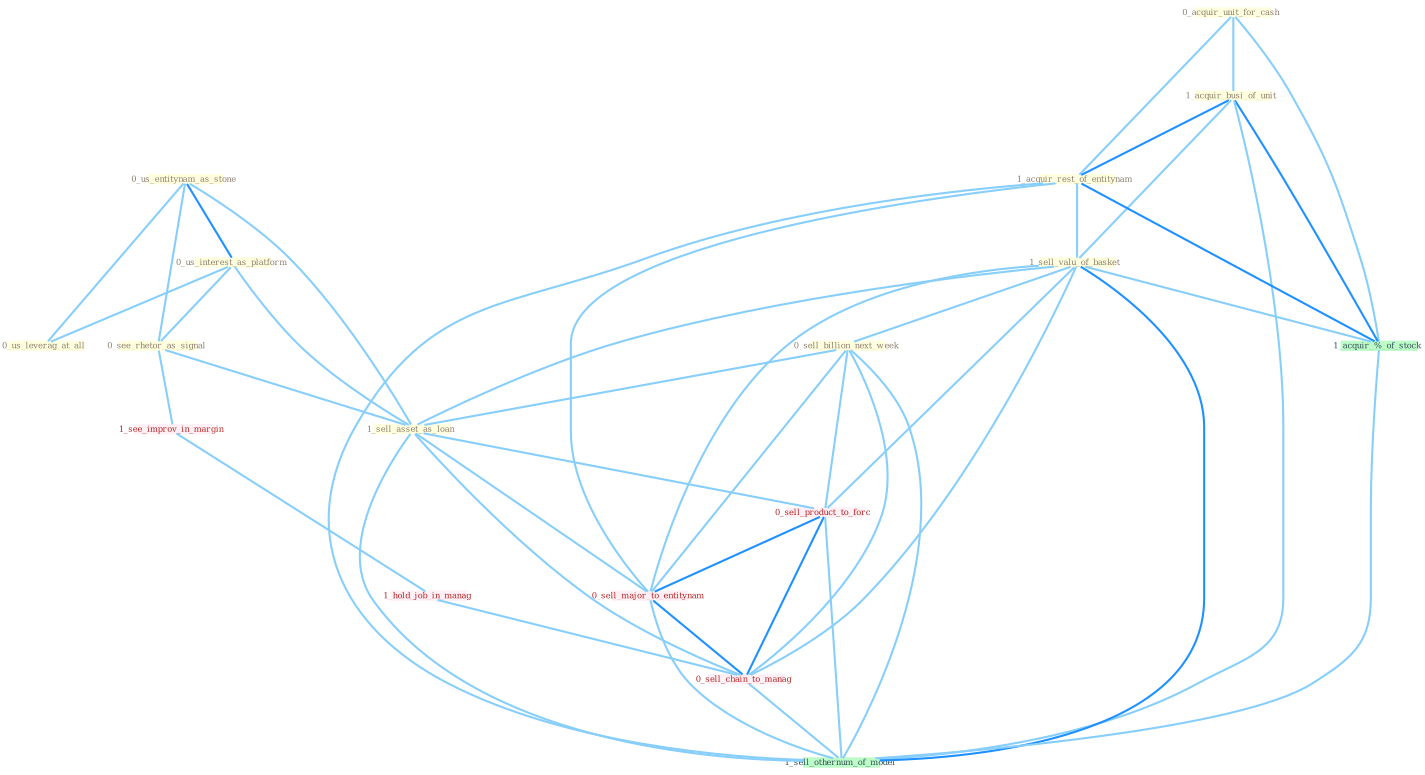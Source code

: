 Graph G{ 
    node
    [shape=polygon,style=filled,width=.5,height=.06,color="#BDFCC9",fixedsize=true,fontsize=4,
    fontcolor="#2f4f4f"];
    {node
    [color="#ffffe0", fontcolor="#8b7d6b"] "0_us_entitynam_as_stone " "0_us_interest_as_platform " "0_acquir_unit_for_cash " "0_see_rhetor_as_signal " "1_acquir_busi_of_unit " "0_us_leverag_at_all " "1_acquir_rest_of_entitynam " "1_sell_valu_of_basket " "0_sell_billion_next_week " "1_sell_asset_as_loan "}
{node [color="#fff0f5", fontcolor="#b22222"] "1_see_improv_in_margin " "1_hold_job_in_manag " "0_sell_product_to_forc " "0_sell_major_to_entitynam " "0_sell_chain_to_manag "}
edge [color="#B0E2FF"];

	"0_us_entitynam_as_stone " -- "0_us_interest_as_platform " [w="2", color="#1e90ff" , len=0.8];
	"0_us_entitynam_as_stone " -- "0_see_rhetor_as_signal " [w="1", color="#87cefa" ];
	"0_us_entitynam_as_stone " -- "0_us_leverag_at_all " [w="1", color="#87cefa" ];
	"0_us_entitynam_as_stone " -- "1_sell_asset_as_loan " [w="1", color="#87cefa" ];
	"0_us_interest_as_platform " -- "0_see_rhetor_as_signal " [w="1", color="#87cefa" ];
	"0_us_interest_as_platform " -- "0_us_leverag_at_all " [w="1", color="#87cefa" ];
	"0_us_interest_as_platform " -- "1_sell_asset_as_loan " [w="1", color="#87cefa" ];
	"0_acquir_unit_for_cash " -- "1_acquir_busi_of_unit " [w="1", color="#87cefa" ];
	"0_acquir_unit_for_cash " -- "1_acquir_rest_of_entitynam " [w="1", color="#87cefa" ];
	"0_acquir_unit_for_cash " -- "1_acquir_%_of_stock " [w="1", color="#87cefa" ];
	"0_see_rhetor_as_signal " -- "1_sell_asset_as_loan " [w="1", color="#87cefa" ];
	"0_see_rhetor_as_signal " -- "1_see_improv_in_margin " [w="1", color="#87cefa" ];
	"1_acquir_busi_of_unit " -- "1_acquir_rest_of_entitynam " [w="2", color="#1e90ff" , len=0.8];
	"1_acquir_busi_of_unit " -- "1_sell_valu_of_basket " [w="1", color="#87cefa" ];
	"1_acquir_busi_of_unit " -- "1_acquir_%_of_stock " [w="2", color="#1e90ff" , len=0.8];
	"1_acquir_busi_of_unit " -- "1_sell_othernum_of_model " [w="1", color="#87cefa" ];
	"1_acquir_rest_of_entitynam " -- "1_sell_valu_of_basket " [w="1", color="#87cefa" ];
	"1_acquir_rest_of_entitynam " -- "1_acquir_%_of_stock " [w="2", color="#1e90ff" , len=0.8];
	"1_acquir_rest_of_entitynam " -- "0_sell_major_to_entitynam " [w="1", color="#87cefa" ];
	"1_acquir_rest_of_entitynam " -- "1_sell_othernum_of_model " [w="1", color="#87cefa" ];
	"1_sell_valu_of_basket " -- "0_sell_billion_next_week " [w="1", color="#87cefa" ];
	"1_sell_valu_of_basket " -- "1_sell_asset_as_loan " [w="1", color="#87cefa" ];
	"1_sell_valu_of_basket " -- "1_acquir_%_of_stock " [w="1", color="#87cefa" ];
	"1_sell_valu_of_basket " -- "0_sell_product_to_forc " [w="1", color="#87cefa" ];
	"1_sell_valu_of_basket " -- "0_sell_major_to_entitynam " [w="1", color="#87cefa" ];
	"1_sell_valu_of_basket " -- "0_sell_chain_to_manag " [w="1", color="#87cefa" ];
	"1_sell_valu_of_basket " -- "1_sell_othernum_of_model " [w="2", color="#1e90ff" , len=0.8];
	"0_sell_billion_next_week " -- "1_sell_asset_as_loan " [w="1", color="#87cefa" ];
	"0_sell_billion_next_week " -- "0_sell_product_to_forc " [w="1", color="#87cefa" ];
	"0_sell_billion_next_week " -- "0_sell_major_to_entitynam " [w="1", color="#87cefa" ];
	"0_sell_billion_next_week " -- "0_sell_chain_to_manag " [w="1", color="#87cefa" ];
	"0_sell_billion_next_week " -- "1_sell_othernum_of_model " [w="1", color="#87cefa" ];
	"1_sell_asset_as_loan " -- "0_sell_product_to_forc " [w="1", color="#87cefa" ];
	"1_sell_asset_as_loan " -- "0_sell_major_to_entitynam " [w="1", color="#87cefa" ];
	"1_sell_asset_as_loan " -- "0_sell_chain_to_manag " [w="1", color="#87cefa" ];
	"1_sell_asset_as_loan " -- "1_sell_othernum_of_model " [w="1", color="#87cefa" ];
	"1_see_improv_in_margin " -- "1_hold_job_in_manag " [w="1", color="#87cefa" ];
	"1_acquir_%_of_stock " -- "1_sell_othernum_of_model " [w="1", color="#87cefa" ];
	"1_hold_job_in_manag " -- "0_sell_chain_to_manag " [w="1", color="#87cefa" ];
	"0_sell_product_to_forc " -- "0_sell_major_to_entitynam " [w="2", color="#1e90ff" , len=0.8];
	"0_sell_product_to_forc " -- "0_sell_chain_to_manag " [w="2", color="#1e90ff" , len=0.8];
	"0_sell_product_to_forc " -- "1_sell_othernum_of_model " [w="1", color="#87cefa" ];
	"0_sell_major_to_entitynam " -- "0_sell_chain_to_manag " [w="2", color="#1e90ff" , len=0.8];
	"0_sell_major_to_entitynam " -- "1_sell_othernum_of_model " [w="1", color="#87cefa" ];
	"0_sell_chain_to_manag " -- "1_sell_othernum_of_model " [w="1", color="#87cefa" ];
}